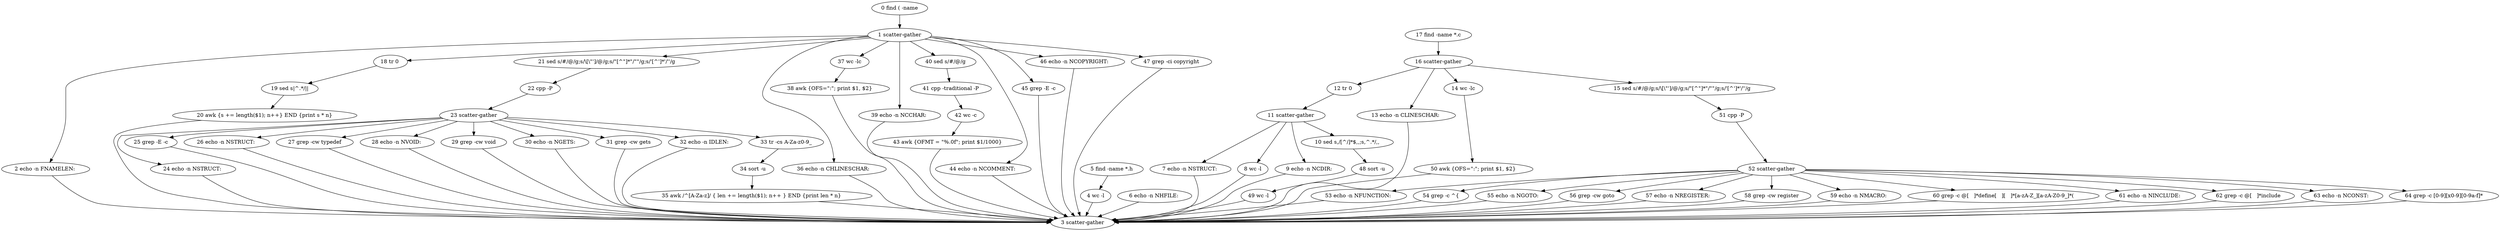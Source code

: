 digraph {
	n0 [label="0 find ( -name"];
	n0 -> n1;
	n1 [label="1 scatter-gather"];
	n1 -> n2;
	n1 -> n18;
	n1 -> n21;
	n1 -> n36;
	n1 -> n37;
	n1 -> n39;
	n1 -> n40;
	n1 -> n44;
	n1 -> n45;
	n1 -> n46;
	n1 -> n47;
	n2 [label="2 echo -n FNAMELEN: "];
	n2 -> n3;
	n3 [label="3 scatter-gather"];
	n4 [label="4 wc -l"];
	n4 -> n3;
	n5 [label="5 find -name *.h"];
	n5 -> n4;
	n6 [label="6 echo -n NHFILE: "];
	n6 -> n3;
	n7 [label="7 echo -n NSTRUCT: "];
	n7 -> n3;
	n8 [label="8 wc -l"];
	n8 -> n3;
	n9 [label="9 echo -n NCDIR: "];
	n9 -> n3;
	n10 [label="10 sed s,/[^/]*$,,;s,^.*/,,"];
	n10 -> n48;
	n11 [label="11 scatter-gather"];
	n11 -> n10;
	n11 -> n7;
	n11 -> n8;
	n11 -> n9;
	n12 [label="12 tr \0 \n"];
	n12 -> n11;
	n13 [label="13 echo -n CLINESCHAR: "];
	n13 -> n3;
	n14 [label="14 wc -lc"];
	n14 -> n50;
	n15 [label="15 sed s/#/@/g;s/\\[\\\"']/@/g;s/\"[^\"]*\"/\"\"/g;s/'[^']*'/''/g"];
	n15 -> n51;
	n16 [label="16 scatter-gather"];
	n16 -> n15;
	n16 -> n12;
	n16 -> n13;
	n16 -> n14;
	n17 [label="17 find -name *.c"];
	n17 -> n16;
	n18 [label="18 tr \0 \n"];
	n18 -> n19;
	n19 [label="19 sed s|^.*/||"];
	n19 -> n20;
	n20 [label="20 awk {s += length($1); n++} END {print s * n}"];
	n20 -> n3;
	n21 [label="21 sed s/#/@/g;s/\\[\\\"']/@/g;s/\"[^\"]*\"/\"\"/g;s/'[^']*'/''/g"];
	n21 -> n22;
	n22 [label="22 cpp -P"];
	n22 -> n23;
	n23 [label="23 scatter-gather"];
	n23 -> n24;
	n23 -> n25;
	n23 -> n26;
	n23 -> n27;
	n23 -> n28;
	n23 -> n29;
	n23 -> n30;
	n23 -> n31;
	n23 -> n32;
	n23 -> n33;
	n24 [label="24 echo -n NSTRUCT: "];
	n24 -> n3;
	n25 [label="25 grep -E -c"];
	n25 -> n3;
	n26 [label="26 echo -n NSTRUCT: "];
	n26 -> n3;
	n27 [label="27 grep -cw typedef"];
	n27 -> n3;
	n28 [label="28 echo -n NVOID: "];
	n28 -> n3;
	n29 [label="29 grep -cw void"];
	n29 -> n3;
	n30 [label="30 echo -n NGETS: "];
	n30 -> n3;
	n31 [label="31 grep -cw gets"];
	n31 -> n3;
	n32 [label="32 echo -n IDLEN: "];
	n32 -> n3;
	n33 [label="33 tr -cs A-Za-z0-9_"];
	n33 -> n34;
	n34 [label="34 sort -u"];
	n34 -> n35;
	n35 [label="35 awk /^[A-Za-z]/ { len += length($1); n++ } END {print len * n}"];
	n35 -> n3;
	n36 [label="36 echo -n CHLINESCHAR: "];
	n36 -> n3;
	n37 [label="37 wc -lc"];
	n37 -> n38;
	n38 [label="38 awk {OFS=\":\"; print $1, $2}"];
	n38 -> n3;
	n39 [label="39 echo -n NCCHAR: "];
	n39 -> n3;
	n40 [label="40 sed s/#/@/g"];
	n40 -> n41;
	n41 [label="41 cpp -traditional -P"];
	n41 -> n42;
	n42 [label="42 wc -c"];
	n42 -> n43;
	n43 [label="43 awk {OFMT = \"%.0f\"; print $1/1000}"];
	n43 -> n3;
	n44 [label="44 echo -n NCOMMENT: "];
	n44 -> n3;
	n45 [label="45 grep -E -c"];
	n45 -> n3;
	n46 [label="46 echo -n NCOPYRIGHT: "];
	n46 -> n3;
	n47 [label="47 grep -ci copyright"];
	n47 -> n3;
	n48 [label="48 sort -u"];
	n48 -> n49;
	n49 [label="49 wc -l"];
	n49 -> n3;
	n50 [label="50 awk {OFS=\":\"; print $1, $2}"];
	n50 -> n3;
	n51 [label="51 cpp -P"];
	n51 -> n52;
	n52 [label="52 scatter-gather"];
	n52 -> n53;
	n52 -> n54;
	n52 -> n55;
	n52 -> n56;
	n52 -> n57;
	n52 -> n58;
	n52 -> n59;
	n52 -> n60;
	n52 -> n61;
	n52 -> n62;
	n52 -> n63;
	n52 -> n64;
	n53 [label="53 echo -n NFUNCTION: "];
	n53 -> n3;
	n54 [label="54 grep -c ^{"];
	n54 -> n3;
	n55 [label="55 echo -n NGOTO: "];
	n55 -> n3;
	n56 [label="56 grep -cw goto"];
	n56 -> n3;
	n57 [label="57 echo -n NREGISTER: "];
	n57 -> n3;
	n58 [label="58 grep -cw register"];
	n58 -> n3;
	n59 [label="59 echo -n NMACRO: "];
	n59 -> n3;
	n60 [label="60 grep -c @[   ]*define[   ][   ]*[a-zA-Z_][a-zA-Z0-9_]*("];
	n60 -> n3;
	n61 [label="61 echo -n NINCLUDE: "];
	n61 -> n3;
	n62 [label="62 grep -c @[   ]*include"];
	n62 -> n3;
	n63 [label="63 echo -n NCONST: "];
	n63 -> n3;
	n64 [label="64 grep -c [0-9][x0-9][0-9a-f]*"];
	n64 -> n3;
}
